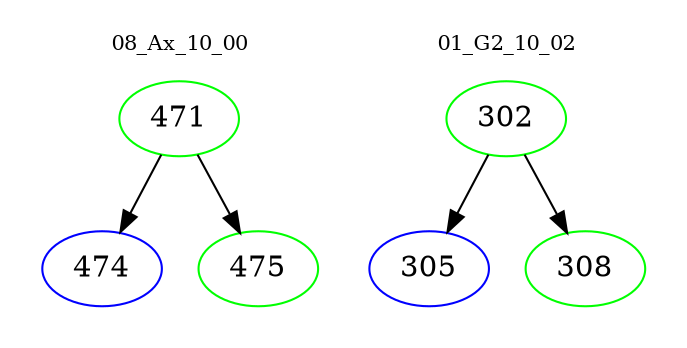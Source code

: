 digraph{
subgraph cluster_0 {
color = white
label = "08_Ax_10_00";
fontsize=10;
T0_471 [label="471", color="green"]
T0_471 -> T0_474 [color="black"]
T0_474 [label="474", color="blue"]
T0_471 -> T0_475 [color="black"]
T0_475 [label="475", color="green"]
}
subgraph cluster_1 {
color = white
label = "01_G2_10_02";
fontsize=10;
T1_302 [label="302", color="green"]
T1_302 -> T1_305 [color="black"]
T1_305 [label="305", color="blue"]
T1_302 -> T1_308 [color="black"]
T1_308 [label="308", color="green"]
}
}
